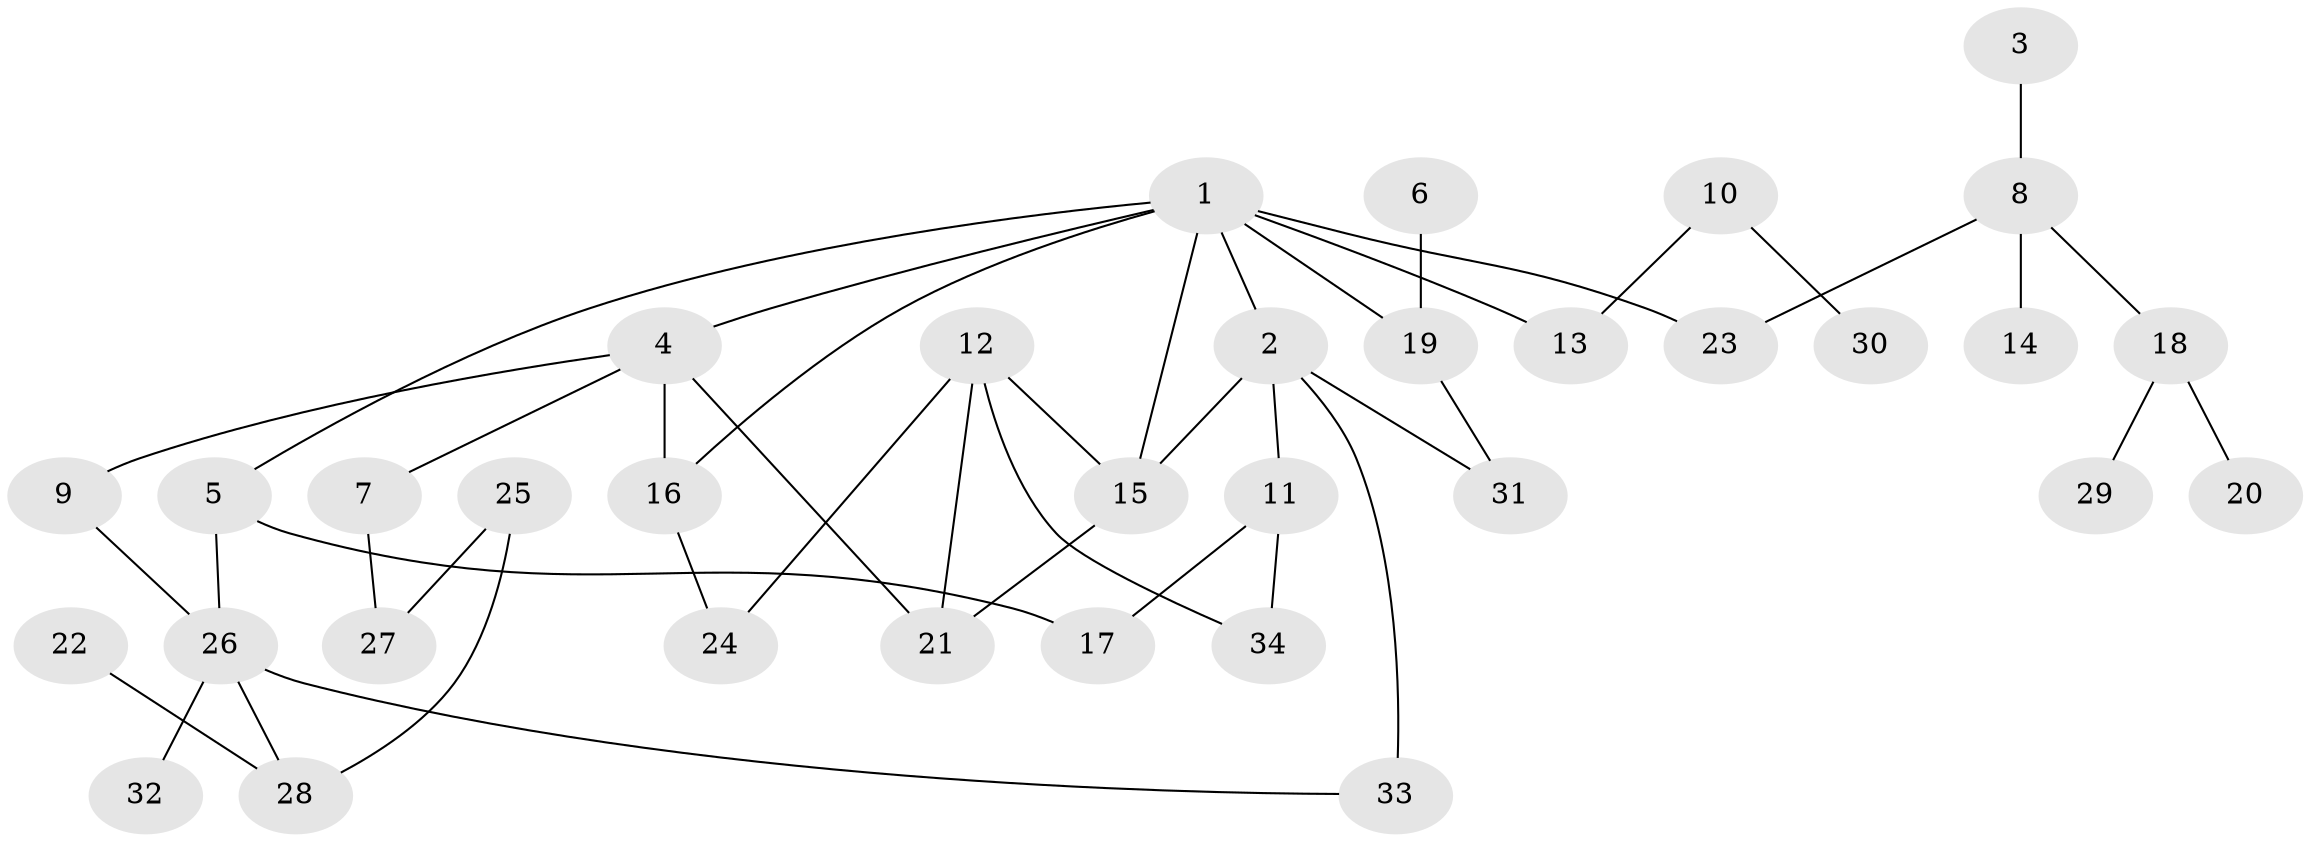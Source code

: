 // original degree distribution, {8: 0.014705882352941176, 3: 0.17647058823529413, 4: 0.1323529411764706, 5: 0.029411764705882353, 2: 0.27941176470588236, 6: 0.014705882352941176, 1: 0.35294117647058826}
// Generated by graph-tools (version 1.1) at 2025/01/03/09/25 03:01:06]
// undirected, 34 vertices, 44 edges
graph export_dot {
graph [start="1"]
  node [color=gray90,style=filled];
  1;
  2;
  3;
  4;
  5;
  6;
  7;
  8;
  9;
  10;
  11;
  12;
  13;
  14;
  15;
  16;
  17;
  18;
  19;
  20;
  21;
  22;
  23;
  24;
  25;
  26;
  27;
  28;
  29;
  30;
  31;
  32;
  33;
  34;
  1 -- 2 [weight=1.0];
  1 -- 4 [weight=1.0];
  1 -- 5 [weight=1.0];
  1 -- 13 [weight=1.0];
  1 -- 15 [weight=1.0];
  1 -- 16 [weight=1.0];
  1 -- 19 [weight=1.0];
  1 -- 23 [weight=1.0];
  2 -- 11 [weight=1.0];
  2 -- 15 [weight=1.0];
  2 -- 31 [weight=1.0];
  2 -- 33 [weight=2.0];
  3 -- 8 [weight=1.0];
  4 -- 7 [weight=1.0];
  4 -- 9 [weight=1.0];
  4 -- 16 [weight=1.0];
  4 -- 21 [weight=1.0];
  5 -- 17 [weight=1.0];
  5 -- 26 [weight=1.0];
  6 -- 19 [weight=1.0];
  7 -- 27 [weight=1.0];
  8 -- 14 [weight=1.0];
  8 -- 18 [weight=1.0];
  8 -- 23 [weight=1.0];
  9 -- 26 [weight=1.0];
  10 -- 13 [weight=1.0];
  10 -- 30 [weight=1.0];
  11 -- 17 [weight=1.0];
  11 -- 34 [weight=1.0];
  12 -- 15 [weight=1.0];
  12 -- 21 [weight=1.0];
  12 -- 24 [weight=1.0];
  12 -- 34 [weight=1.0];
  15 -- 21 [weight=1.0];
  16 -- 24 [weight=1.0];
  18 -- 20 [weight=1.0];
  18 -- 29 [weight=1.0];
  19 -- 31 [weight=1.0];
  22 -- 28 [weight=1.0];
  25 -- 27 [weight=1.0];
  25 -- 28 [weight=1.0];
  26 -- 28 [weight=1.0];
  26 -- 32 [weight=1.0];
  26 -- 33 [weight=1.0];
}
